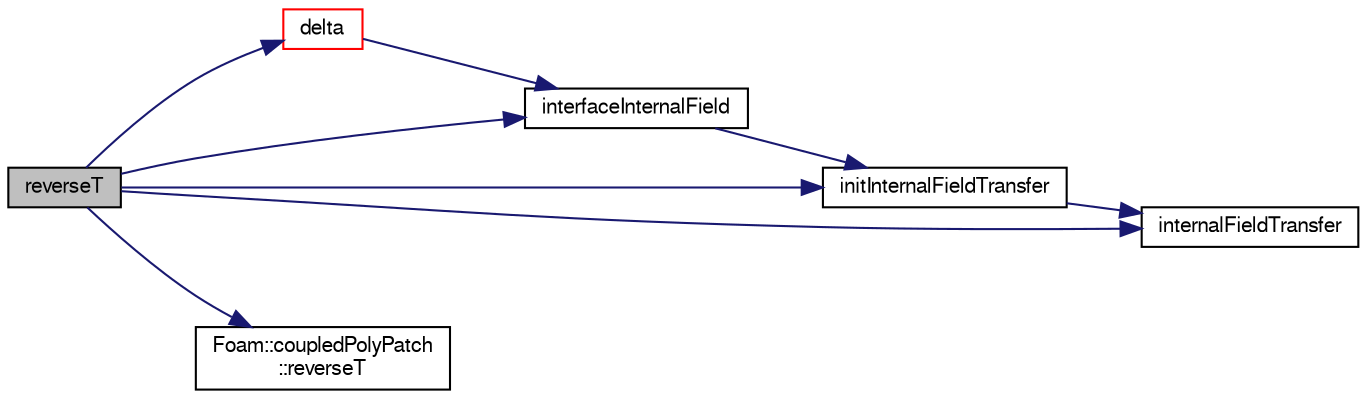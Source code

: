digraph "reverseT"
{
  bgcolor="transparent";
  edge [fontname="FreeSans",fontsize="10",labelfontname="FreeSans",labelfontsize="10"];
  node [fontname="FreeSans",fontsize="10",shape=record];
  rankdir="LR";
  Node215 [label="reverseT",height=0.2,width=0.4,color="black", fillcolor="grey75", style="filled", fontcolor="black"];
  Node215 -> Node216 [color="midnightblue",fontsize="10",style="solid",fontname="FreeSans"];
  Node216 [label="delta",height=0.2,width=0.4,color="red",URL="$a22826.html#a8c83ba56d8c5964b15844718d953be71",tooltip="Return delta (P to N) vectors across coupled patch. "];
  Node216 -> Node220 [color="midnightblue",fontsize="10",style="solid",fontname="FreeSans"];
  Node220 [label="interfaceInternalField",height=0.2,width=0.4,color="black",URL="$a22826.html#aa8871ae0f8409c5f343da9516cd8c846",tooltip="Return the values of the given internal data adjacent to. "];
  Node220 -> Node221 [color="midnightblue",fontsize="10",style="solid",fontname="FreeSans"];
  Node221 [label="initInternalFieldTransfer",height=0.2,width=0.4,color="black",URL="$a22826.html#aa581889f5fc5f68363d27a235c80c88c",tooltip="Initialise neighbour field transfer. "];
  Node221 -> Node222 [color="midnightblue",fontsize="10",style="solid",fontname="FreeSans"];
  Node222 [label="internalFieldTransfer",height=0.2,width=0.4,color="black",URL="$a22826.html#a237c9448fbff6fcefb820f4076a58f26",tooltip="Return neighbour field. "];
  Node215 -> Node221 [color="midnightblue",fontsize="10",style="solid",fontname="FreeSans"];
  Node215 -> Node220 [color="midnightblue",fontsize="10",style="solid",fontname="FreeSans"];
  Node215 -> Node222 [color="midnightblue",fontsize="10",style="solid",fontname="FreeSans"];
  Node215 -> Node223 [color="midnightblue",fontsize="10",style="solid",fontname="FreeSans"];
  Node223 [label="Foam::coupledPolyPatch\l::reverseT",height=0.2,width=0.4,color="black",URL="$a27426.html#a3b6ef41753c72a78fb451b2a4327c899",tooltip="Return neighbour-cell transformation tensor. "];
}
